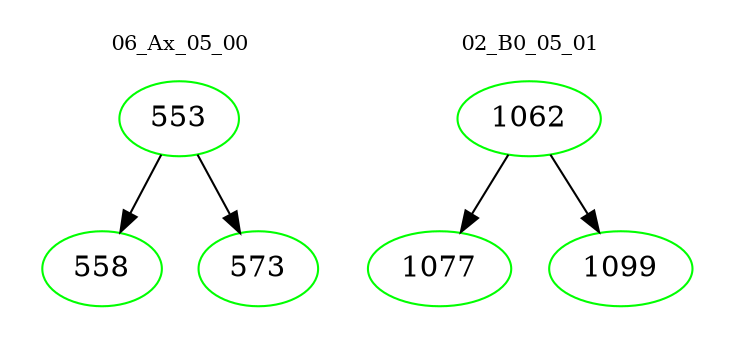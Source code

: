 digraph{
subgraph cluster_0 {
color = white
label = "06_Ax_05_00";
fontsize=10;
T0_553 [label="553", color="green"]
T0_553 -> T0_558 [color="black"]
T0_558 [label="558", color="green"]
T0_553 -> T0_573 [color="black"]
T0_573 [label="573", color="green"]
}
subgraph cluster_1 {
color = white
label = "02_B0_05_01";
fontsize=10;
T1_1062 [label="1062", color="green"]
T1_1062 -> T1_1077 [color="black"]
T1_1077 [label="1077", color="green"]
T1_1062 -> T1_1099 [color="black"]
T1_1099 [label="1099", color="green"]
}
}

